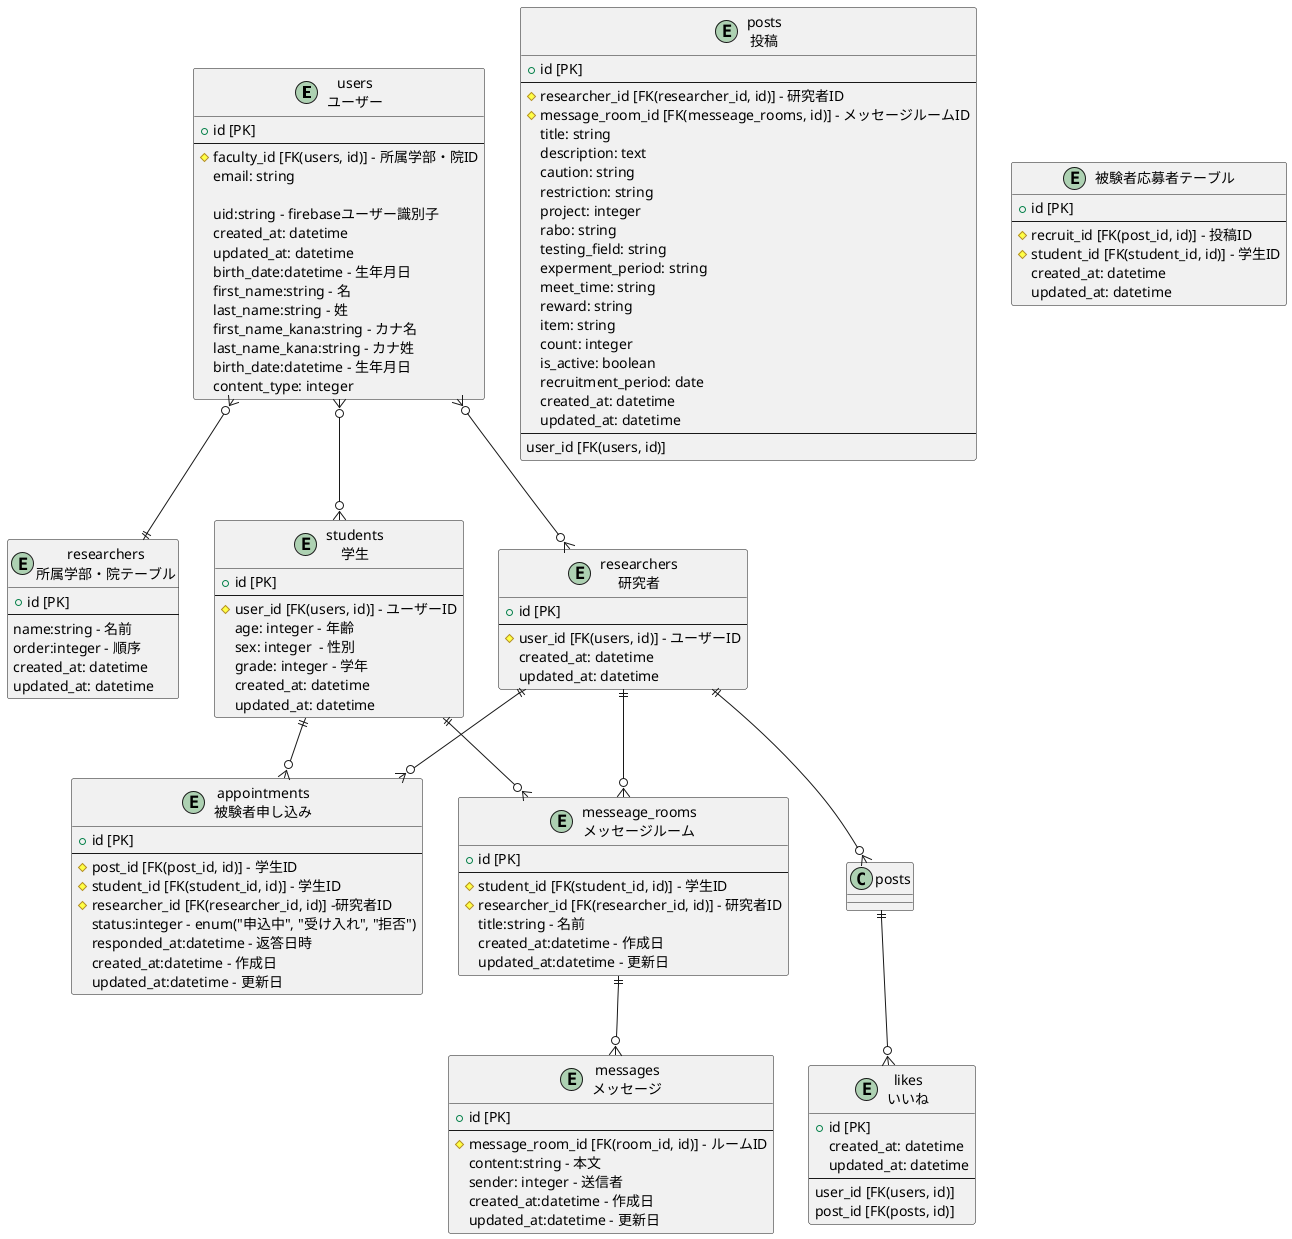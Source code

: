 @startuml

!define ENTITY_OMIT_FIELDS
!define ENTITY_ATTRIBUTES_ARE_PRIVATE
!define ENTITY_MEMBERS_ARE_PRIVATE

entity users as "users\nユーザー" {
  + id [PK]
  --
  # faculty_id [FK(users, id)] - 所属学部・院ID
  email: string

  uid:string - firebaseユーザー識別子
  created_at: datetime
  updated_at: datetime
  birth_date:datetime - 生年月日
  first_name:string - 名
  last_name:string - 姓
  first_name_kana:string - カナ名
  last_name_kana:string - カナ姓
  birth_date:datetime - 生年月日
  content_type: integer
}

entity faculties as "researchers\n所属学部・院テーブル" {
  + id [PK]
  --
  name:string - 名前
  order:integer - 順序
  created_at: datetime
  updated_at: datetime
}

entity researchers as "researchers\n研究者" {
  + id [PK]
  --
  # user_id [FK(users, id)] - ユーザーID
  created_at: datetime
  updated_at: datetime
}

entity students as "students\n学生" {
  + id [PK]
  --
  # user_id [FK(users, id)] - ユーザーID
  age: integer - 年齢
  sex: integer  - 性別
  grade: integer - 学年
  created_at: datetime
  updated_at: datetime
}

entity likes as "likes\nいいね" {
  + id [PK]
  created_at: datetime
  updated_at: datetime
  --
  user_id [FK(users, id)]
  post_id [FK(posts, id)]
}

entity recruit as "posts\n投稿" {
  + id [PK]
  --
  # researcher_id [FK(researcher_id, id)] - 研究者ID
  # message_room_id [FK(messeage_rooms, id)] - メッセージルームID
  title: string
  description: text
  caution: string
  restriction: string
  project: integer
  rabo: string
  testing_field: string
  experment_period: string
  meet_time: string
  reward: string
  item: string
  count: integer
  is_active: boolean
  recruitment_period: date
  created_at: datetime
  updated_at: datetime
  --
  user_id [FK(users, id)]
}

entity recruit_student as "被験者応募者テーブル"  {
  + id [PK]
  --
  # recruit_id [FK(post_id, id)] - 投稿ID
  # student_id [FK(student_id, id)] - 学生ID
  created_at: datetime
  updated_at: datetime
}


entity messeage_rooms as "messeage_rooms\nメッセージルーム" {
  + id [PK]
  --
  # student_id [FK(student_id, id)] - 学生ID
  # researcher_id [FK(researcher_id, id)] - 研究者ID
  title:string - 名前
  created_at:datetime - 作成日
  updated_at:datetime - 更新日
}


entity messages as "messages\nメッセージ" {
  + id [PK]
  --
  # message_room_id [FK(room_id, id)] - ルームID
  content:string - 本文
  sender: integer - 送信者
  created_at:datetime - 作成日
  updated_at:datetime - 更新日
}

entity appointments as "appointments\n被験者申し込み" {
  + id [PK]
  --
  # post_id [FK(post_id, id)] - 学生ID
  # student_id [FK(student_id, id)] - 学生ID
  # researcher_id [FK(researcher_id, id)] -研究者ID
  status:integer - enum("申込中", "受け入れ", "拒否")
  responded_at:datetime - 返答日時
  created_at:datetime - 作成日
  updated_at:datetime - 更新日
}

users }o--|| faculties
users }o--o{ students
users }o--o{ researchers
students ||--o{ messeage_rooms
researchers ||--o{ messeage_rooms
messeage_rooms ||--o{ messages
posts ||--o{ likes
students ||--o{ appointments
researchers ||--o{ appointments
researchers ||--o{ posts
